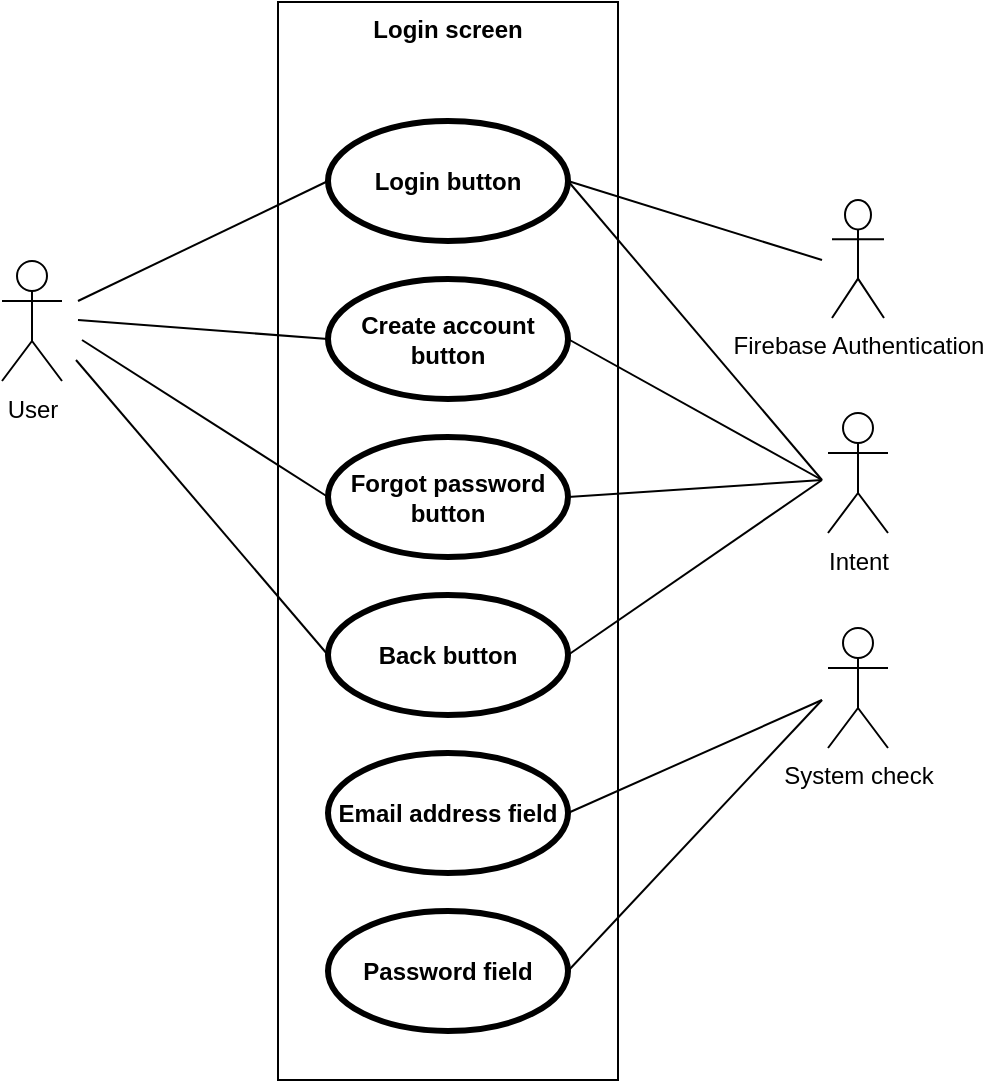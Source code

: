 <mxfile version="10.6.1" type="github"><diagram id="fbBaEWpHTXUPgAyujEdN" name="Page-1"><mxGraphModel dx="1010" dy="533" grid="1" gridSize="10" guides="1" tooltips="1" connect="1" arrows="1" fold="1" page="1" pageScale="1" pageWidth="827" pageHeight="1169" math="0" shadow="0"><root><mxCell id="0"/><mxCell id="1" parent="0"/><mxCell id="2B0n1Uq3Z3SXn93Bs6WX-12" value="User" style="shape=umlActor;verticalLabelPosition=bottom;labelBackgroundColor=#ffffff;verticalAlign=top;html=1;outlineConnect=0;" parent="1" vertex="1"><mxGeometry x="160" y="210.5" width="30" height="60" as="geometry"/></mxCell><mxCell id="2B0n1Uq3Z3SXn93Bs6WX-13" value="Login screen" style="shape=rect;html=1;verticalAlign=top;fontStyle=1;whiteSpace=wrap;align=center;" parent="1" vertex="1"><mxGeometry x="298" y="81" width="170" height="539" as="geometry"/></mxCell><mxCell id="2B0n1Uq3Z3SXn93Bs6WX-14" value="Login button" style="shape=ellipse;html=1;strokeWidth=3;fontStyle=1;whiteSpace=wrap;align=center;perimeter=ellipsePerimeter;" parent="1" vertex="1"><mxGeometry x="323" y="140.5" width="120" height="60" as="geometry"/></mxCell><mxCell id="2B0n1Uq3Z3SXn93Bs6WX-15" value="Create account button" style="shape=ellipse;html=1;strokeWidth=3;fontStyle=1;whiteSpace=wrap;align=center;perimeter=ellipsePerimeter;" parent="1" vertex="1"><mxGeometry x="323" y="219.5" width="120" height="60" as="geometry"/></mxCell><mxCell id="2B0n1Uq3Z3SXn93Bs6WX-16" value="Forgot password button" style="shape=ellipse;html=1;strokeWidth=3;fontStyle=1;whiteSpace=wrap;align=center;perimeter=ellipsePerimeter;" parent="1" vertex="1"><mxGeometry x="323" y="298.5" width="120" height="60" as="geometry"/></mxCell><mxCell id="2B0n1Uq3Z3SXn93Bs6WX-17" value="" style="edgeStyle=none;html=1;endArrow=none;verticalAlign=bottom;entryX=0;entryY=0.5;entryDx=0;entryDy=0;" parent="1" target="2B0n1Uq3Z3SXn93Bs6WX-14" edge="1"><mxGeometry width="160" relative="1" as="geometry"><mxPoint x="198" y="230.5" as="sourcePoint"/><mxPoint x="248" y="350.5" as="targetPoint"/></mxGeometry></mxCell><mxCell id="2B0n1Uq3Z3SXn93Bs6WX-18" value="" style="edgeStyle=none;html=1;endArrow=none;verticalAlign=bottom;entryX=0;entryY=0.5;entryDx=0;entryDy=0;" parent="1" target="2B0n1Uq3Z3SXn93Bs6WX-15" edge="1"><mxGeometry width="160" relative="1" as="geometry"><mxPoint x="198" y="240" as="sourcePoint"/><mxPoint x="278" y="300.5" as="targetPoint"/></mxGeometry></mxCell><mxCell id="2B0n1Uq3Z3SXn93Bs6WX-19" value="" style="edgeStyle=none;html=1;endArrow=none;verticalAlign=bottom;entryX=0;entryY=0.5;entryDx=0;entryDy=0;" parent="1" target="2B0n1Uq3Z3SXn93Bs6WX-16" edge="1"><mxGeometry width="160" relative="1" as="geometry"><mxPoint x="200" y="250" as="sourcePoint"/><mxPoint x="358" y="270.5" as="targetPoint"/></mxGeometry></mxCell><mxCell id="2B0n1Uq3Z3SXn93Bs6WX-20" value="&lt;span&gt;Firebase Authentication&lt;/span&gt;" style="shape=umlActor;verticalLabelPosition=bottom;labelBackgroundColor=#ffffff;verticalAlign=top;html=1;outlineConnect=0;" parent="1" vertex="1"><mxGeometry x="575" y="180" width="26" height="59" as="geometry"/></mxCell><mxCell id="2B0n1Uq3Z3SXn93Bs6WX-21" value="" style="edgeStyle=none;html=1;endArrow=none;verticalAlign=bottom;exitX=1;exitY=0.5;exitDx=0;exitDy=0;" parent="1" source="2B0n1Uq3Z3SXn93Bs6WX-14" edge="1"><mxGeometry width="160" relative="1" as="geometry"><mxPoint x="458" y="170.5" as="sourcePoint"/><mxPoint x="570" y="210" as="targetPoint"/><Array as="points"/></mxGeometry></mxCell><mxCell id="2B0n1Uq3Z3SXn93Bs6WX-23" value="Intent" style="shape=umlActor;verticalLabelPosition=bottom;labelBackgroundColor=#ffffff;verticalAlign=top;html=1;outlineConnect=0;" parent="1" vertex="1"><mxGeometry x="573" y="286.5" width="30" height="60" as="geometry"/></mxCell><mxCell id="2B0n1Uq3Z3SXn93Bs6WX-29" value="Back button" style="shape=ellipse;html=1;strokeWidth=3;fontStyle=1;whiteSpace=wrap;align=center;perimeter=ellipsePerimeter;" parent="1" vertex="1"><mxGeometry x="323" y="377.5" width="120" height="60" as="geometry"/></mxCell><mxCell id="2B0n1Uq3Z3SXn93Bs6WX-30" value="" style="edgeStyle=none;html=1;endArrow=none;verticalAlign=bottom;entryX=0;entryY=0.5;entryDx=0;entryDy=0;" parent="1" target="2B0n1Uq3Z3SXn93Bs6WX-29" edge="1"><mxGeometry width="160" relative="1" as="geometry"><mxPoint x="197" y="260" as="sourcePoint"/><mxPoint x="267" y="380" as="targetPoint"/></mxGeometry></mxCell><mxCell id="2B0n1Uq3Z3SXn93Bs6WX-31" value="" style="edgeStyle=none;html=1;endArrow=none;verticalAlign=bottom;exitX=1;exitY=0.5;exitDx=0;exitDy=0;" parent="1" source="2B0n1Uq3Z3SXn93Bs6WX-15" edge="1"><mxGeometry width="160" relative="1" as="geometry"><mxPoint x="520" y="310" as="sourcePoint"/><mxPoint x="570" y="320" as="targetPoint"/></mxGeometry></mxCell><mxCell id="2B0n1Uq3Z3SXn93Bs6WX-32" value="" style="edgeStyle=none;html=1;endArrow=none;verticalAlign=bottom;exitX=1;exitY=0.5;exitDx=0;exitDy=0;" parent="1" source="2B0n1Uq3Z3SXn93Bs6WX-29" edge="1"><mxGeometry width="160" relative="1" as="geometry"><mxPoint x="520" y="440" as="sourcePoint"/><mxPoint x="570" y="320" as="targetPoint"/></mxGeometry></mxCell><mxCell id="2B0n1Uq3Z3SXn93Bs6WX-33" value="" style="edgeStyle=none;html=1;endArrow=none;verticalAlign=bottom;exitX=1;exitY=0.5;exitDx=0;exitDy=0;" parent="1" source="2B0n1Uq3Z3SXn93Bs6WX-16" edge="1"><mxGeometry width="160" relative="1" as="geometry"><mxPoint x="540" y="420" as="sourcePoint"/><mxPoint x="570" y="320" as="targetPoint"/></mxGeometry></mxCell><mxCell id="2B0n1Uq3Z3SXn93Bs6WX-34" value="" style="edgeStyle=none;html=1;endArrow=none;verticalAlign=bottom;exitX=1;exitY=0.5;exitDx=0;exitDy=0;" parent="1" source="2B0n1Uq3Z3SXn93Bs6WX-14" edge="1"><mxGeometry width="160" relative="1" as="geometry"><mxPoint x="520" y="430" as="sourcePoint"/><mxPoint x="570" y="320" as="targetPoint"/></mxGeometry></mxCell><mxCell id="RX3lrTdlERuw5SMDUo3o-1" value="Email address field" style="shape=ellipse;html=1;strokeWidth=3;fontStyle=1;whiteSpace=wrap;align=center;perimeter=ellipsePerimeter;" vertex="1" parent="1"><mxGeometry x="323" y="456.5" width="120" height="60" as="geometry"/></mxCell><mxCell id="RX3lrTdlERuw5SMDUo3o-2" value="Password field" style="shape=ellipse;html=1;strokeWidth=3;fontStyle=1;whiteSpace=wrap;align=center;perimeter=ellipsePerimeter;" vertex="1" parent="1"><mxGeometry x="323" y="535.5" width="120" height="60" as="geometry"/></mxCell><mxCell id="RX3lrTdlERuw5SMDUo3o-3" value="System check" style="shape=umlActor;verticalLabelPosition=bottom;labelBackgroundColor=#ffffff;verticalAlign=top;html=1;outlineConnect=0;" vertex="1" parent="1"><mxGeometry x="573" y="394" width="30" height="60" as="geometry"/></mxCell><mxCell id="RX3lrTdlERuw5SMDUo3o-4" value="" style="edgeStyle=none;html=1;endArrow=none;verticalAlign=bottom;exitX=1;exitY=0.5;exitDx=0;exitDy=0;" edge="1" parent="1" source="RX3lrTdlERuw5SMDUo3o-1"><mxGeometry width="160" relative="1" as="geometry"><mxPoint x="550" y="530" as="sourcePoint"/><mxPoint x="570" y="430" as="targetPoint"/></mxGeometry></mxCell><mxCell id="RX3lrTdlERuw5SMDUo3o-7" value="" style="edgeStyle=none;html=1;endArrow=none;verticalAlign=bottom;exitX=1;exitY=0.5;exitDx=0;exitDy=0;" edge="1" parent="1" source="RX3lrTdlERuw5SMDUo3o-2"><mxGeometry width="160" relative="1" as="geometry"><mxPoint x="540" y="570" as="sourcePoint"/><mxPoint x="570" y="430" as="targetPoint"/></mxGeometry></mxCell></root></mxGraphModel></diagram></mxfile>